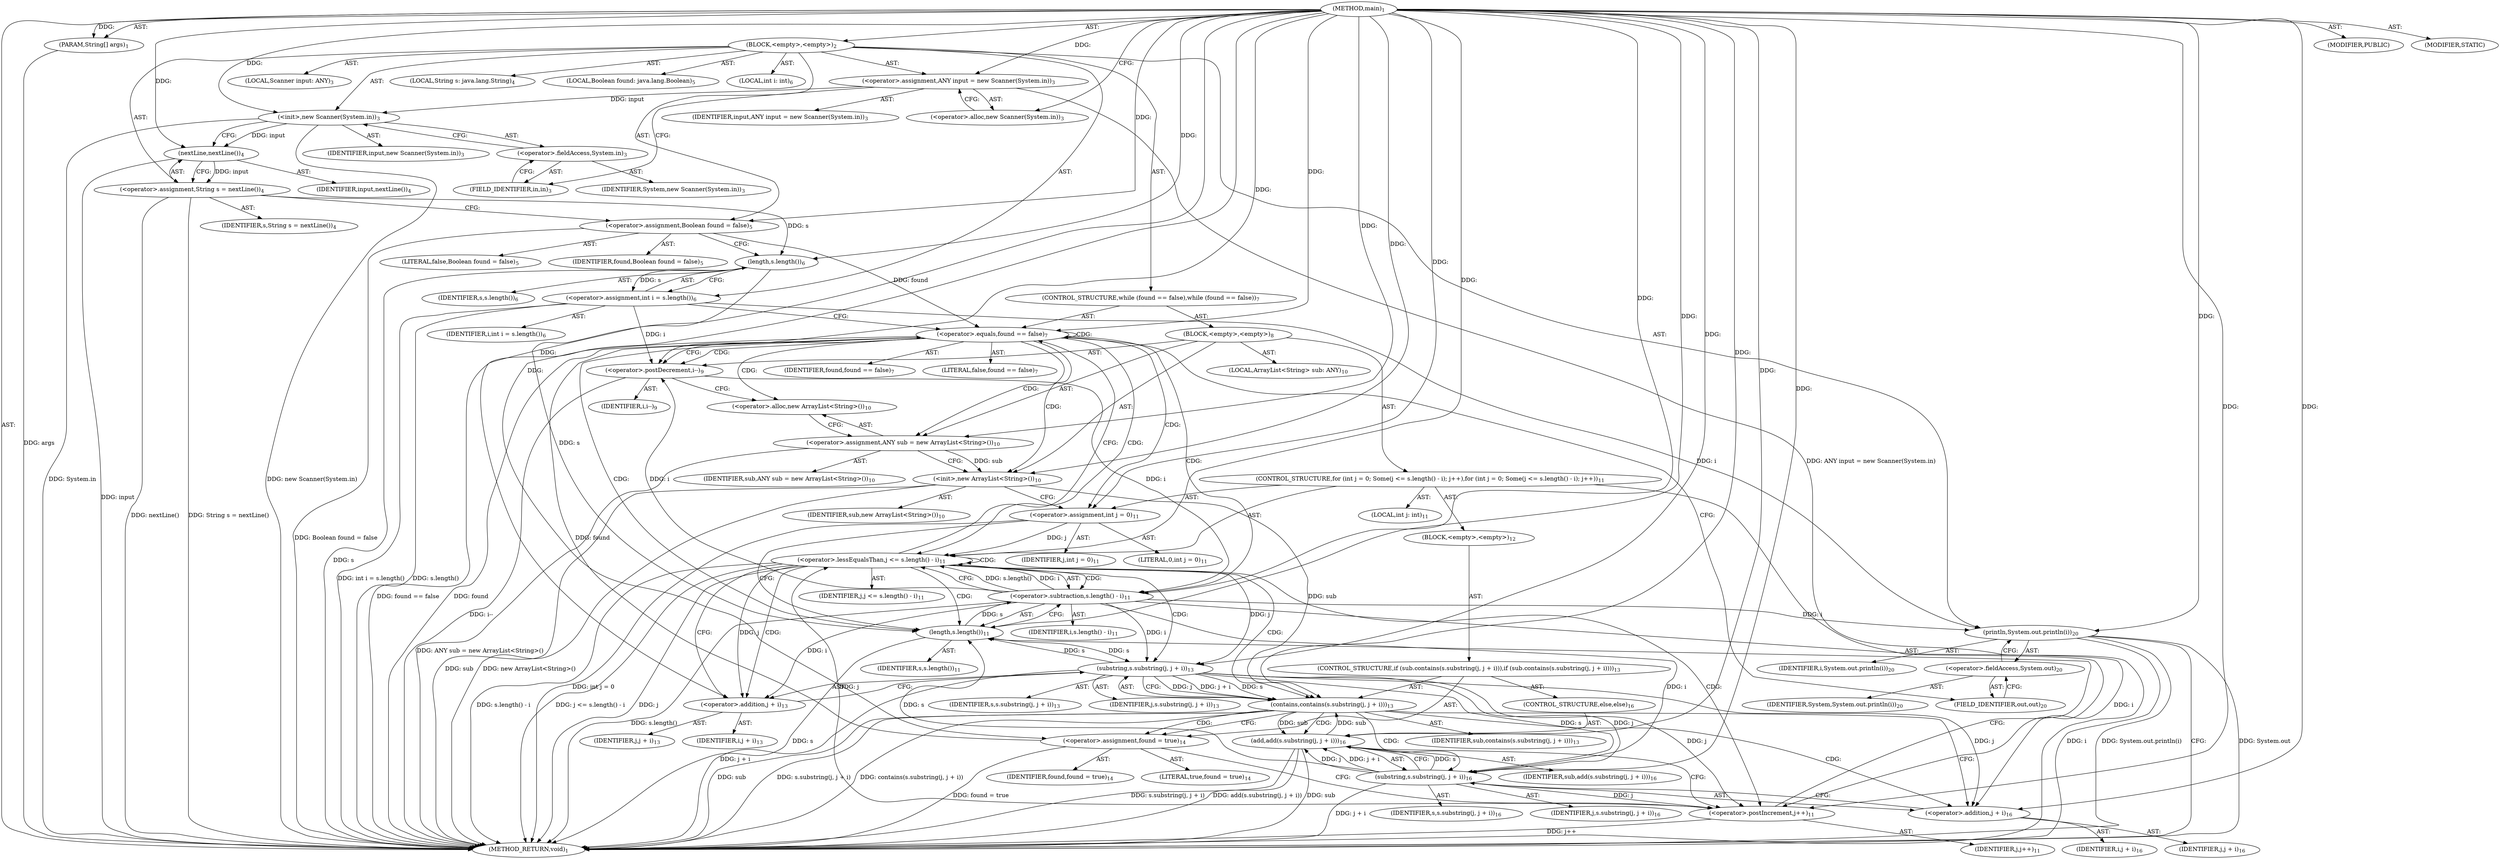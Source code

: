 digraph "main" {  
"21" [label = <(METHOD,main)<SUB>1</SUB>> ]
"22" [label = <(PARAM,String[] args)<SUB>1</SUB>> ]
"23" [label = <(BLOCK,&lt;empty&gt;,&lt;empty&gt;)<SUB>2</SUB>> ]
"4" [label = <(LOCAL,Scanner input: ANY)<SUB>3</SUB>> ]
"24" [label = <(&lt;operator&gt;.assignment,ANY input = new Scanner(System.in))<SUB>3</SUB>> ]
"25" [label = <(IDENTIFIER,input,ANY input = new Scanner(System.in))<SUB>3</SUB>> ]
"26" [label = <(&lt;operator&gt;.alloc,new Scanner(System.in))<SUB>3</SUB>> ]
"27" [label = <(&lt;init&gt;,new Scanner(System.in))<SUB>3</SUB>> ]
"3" [label = <(IDENTIFIER,input,new Scanner(System.in))<SUB>3</SUB>> ]
"28" [label = <(&lt;operator&gt;.fieldAccess,System.in)<SUB>3</SUB>> ]
"29" [label = <(IDENTIFIER,System,new Scanner(System.in))<SUB>3</SUB>> ]
"30" [label = <(FIELD_IDENTIFIER,in,in)<SUB>3</SUB>> ]
"31" [label = <(LOCAL,String s: java.lang.String)<SUB>4</SUB>> ]
"32" [label = <(&lt;operator&gt;.assignment,String s = nextLine())<SUB>4</SUB>> ]
"33" [label = <(IDENTIFIER,s,String s = nextLine())<SUB>4</SUB>> ]
"34" [label = <(nextLine,nextLine())<SUB>4</SUB>> ]
"35" [label = <(IDENTIFIER,input,nextLine())<SUB>4</SUB>> ]
"36" [label = <(LOCAL,Boolean found: java.lang.Boolean)<SUB>5</SUB>> ]
"37" [label = <(&lt;operator&gt;.assignment,Boolean found = false)<SUB>5</SUB>> ]
"38" [label = <(IDENTIFIER,found,Boolean found = false)<SUB>5</SUB>> ]
"39" [label = <(LITERAL,false,Boolean found = false)<SUB>5</SUB>> ]
"40" [label = <(LOCAL,int i: int)<SUB>6</SUB>> ]
"41" [label = <(&lt;operator&gt;.assignment,int i = s.length())<SUB>6</SUB>> ]
"42" [label = <(IDENTIFIER,i,int i = s.length())<SUB>6</SUB>> ]
"43" [label = <(length,s.length())<SUB>6</SUB>> ]
"44" [label = <(IDENTIFIER,s,s.length())<SUB>6</SUB>> ]
"45" [label = <(CONTROL_STRUCTURE,while (found == false),while (found == false))<SUB>7</SUB>> ]
"46" [label = <(&lt;operator&gt;.equals,found == false)<SUB>7</SUB>> ]
"47" [label = <(IDENTIFIER,found,found == false)<SUB>7</SUB>> ]
"48" [label = <(LITERAL,false,found == false)<SUB>7</SUB>> ]
"49" [label = <(BLOCK,&lt;empty&gt;,&lt;empty&gt;)<SUB>8</SUB>> ]
"50" [label = <(&lt;operator&gt;.postDecrement,i--)<SUB>9</SUB>> ]
"51" [label = <(IDENTIFIER,i,i--)<SUB>9</SUB>> ]
"6" [label = <(LOCAL,ArrayList&lt;String&gt; sub: ANY)<SUB>10</SUB>> ]
"52" [label = <(&lt;operator&gt;.assignment,ANY sub = new ArrayList&lt;String&gt;())<SUB>10</SUB>> ]
"53" [label = <(IDENTIFIER,sub,ANY sub = new ArrayList&lt;String&gt;())<SUB>10</SUB>> ]
"54" [label = <(&lt;operator&gt;.alloc,new ArrayList&lt;String&gt;())<SUB>10</SUB>> ]
"55" [label = <(&lt;init&gt;,new ArrayList&lt;String&gt;())<SUB>10</SUB>> ]
"5" [label = <(IDENTIFIER,sub,new ArrayList&lt;String&gt;())<SUB>10</SUB>> ]
"56" [label = <(CONTROL_STRUCTURE,for (int j = 0; Some(j &lt;= s.length() - i); j++),for (int j = 0; Some(j &lt;= s.length() - i); j++))<SUB>11</SUB>> ]
"57" [label = <(LOCAL,int j: int)<SUB>11</SUB>> ]
"58" [label = <(&lt;operator&gt;.assignment,int j = 0)<SUB>11</SUB>> ]
"59" [label = <(IDENTIFIER,j,int j = 0)<SUB>11</SUB>> ]
"60" [label = <(LITERAL,0,int j = 0)<SUB>11</SUB>> ]
"61" [label = <(&lt;operator&gt;.lessEqualsThan,j &lt;= s.length() - i)<SUB>11</SUB>> ]
"62" [label = <(IDENTIFIER,j,j &lt;= s.length() - i)<SUB>11</SUB>> ]
"63" [label = <(&lt;operator&gt;.subtraction,s.length() - i)<SUB>11</SUB>> ]
"64" [label = <(length,s.length())<SUB>11</SUB>> ]
"65" [label = <(IDENTIFIER,s,s.length())<SUB>11</SUB>> ]
"66" [label = <(IDENTIFIER,i,s.length() - i)<SUB>11</SUB>> ]
"67" [label = <(&lt;operator&gt;.postIncrement,j++)<SUB>11</SUB>> ]
"68" [label = <(IDENTIFIER,j,j++)<SUB>11</SUB>> ]
"69" [label = <(BLOCK,&lt;empty&gt;,&lt;empty&gt;)<SUB>12</SUB>> ]
"70" [label = <(CONTROL_STRUCTURE,if (sub.contains(s.substring(j, j + i))),if (sub.contains(s.substring(j, j + i))))<SUB>13</SUB>> ]
"71" [label = <(contains,contains(s.substring(j, j + i)))<SUB>13</SUB>> ]
"72" [label = <(IDENTIFIER,sub,contains(s.substring(j, j + i)))<SUB>13</SUB>> ]
"73" [label = <(substring,s.substring(j, j + i))<SUB>13</SUB>> ]
"74" [label = <(IDENTIFIER,s,s.substring(j, j + i))<SUB>13</SUB>> ]
"75" [label = <(IDENTIFIER,j,s.substring(j, j + i))<SUB>13</SUB>> ]
"76" [label = <(&lt;operator&gt;.addition,j + i)<SUB>13</SUB>> ]
"77" [label = <(IDENTIFIER,j,j + i)<SUB>13</SUB>> ]
"78" [label = <(IDENTIFIER,i,j + i)<SUB>13</SUB>> ]
"79" [label = <(&lt;operator&gt;.assignment,found = true)<SUB>14</SUB>> ]
"80" [label = <(IDENTIFIER,found,found = true)<SUB>14</SUB>> ]
"81" [label = <(LITERAL,true,found = true)<SUB>14</SUB>> ]
"82" [label = <(CONTROL_STRUCTURE,else,else)<SUB>16</SUB>> ]
"83" [label = <(add,add(s.substring(j, j + i)))<SUB>16</SUB>> ]
"84" [label = <(IDENTIFIER,sub,add(s.substring(j, j + i)))<SUB>16</SUB>> ]
"85" [label = <(substring,s.substring(j, j + i))<SUB>16</SUB>> ]
"86" [label = <(IDENTIFIER,s,s.substring(j, j + i))<SUB>16</SUB>> ]
"87" [label = <(IDENTIFIER,j,s.substring(j, j + i))<SUB>16</SUB>> ]
"88" [label = <(&lt;operator&gt;.addition,j + i)<SUB>16</SUB>> ]
"89" [label = <(IDENTIFIER,j,j + i)<SUB>16</SUB>> ]
"90" [label = <(IDENTIFIER,i,j + i)<SUB>16</SUB>> ]
"91" [label = <(println,System.out.println(i))<SUB>20</SUB>> ]
"92" [label = <(&lt;operator&gt;.fieldAccess,System.out)<SUB>20</SUB>> ]
"93" [label = <(IDENTIFIER,System,System.out.println(i))<SUB>20</SUB>> ]
"94" [label = <(FIELD_IDENTIFIER,out,out)<SUB>20</SUB>> ]
"95" [label = <(IDENTIFIER,i,System.out.println(i))<SUB>20</SUB>> ]
"96" [label = <(MODIFIER,PUBLIC)> ]
"97" [label = <(MODIFIER,STATIC)> ]
"98" [label = <(METHOD_RETURN,void)<SUB>1</SUB>> ]
  "21" -> "22"  [ label = "AST: "] 
  "21" -> "23"  [ label = "AST: "] 
  "21" -> "96"  [ label = "AST: "] 
  "21" -> "97"  [ label = "AST: "] 
  "21" -> "98"  [ label = "AST: "] 
  "23" -> "4"  [ label = "AST: "] 
  "23" -> "24"  [ label = "AST: "] 
  "23" -> "27"  [ label = "AST: "] 
  "23" -> "31"  [ label = "AST: "] 
  "23" -> "32"  [ label = "AST: "] 
  "23" -> "36"  [ label = "AST: "] 
  "23" -> "37"  [ label = "AST: "] 
  "23" -> "40"  [ label = "AST: "] 
  "23" -> "41"  [ label = "AST: "] 
  "23" -> "45"  [ label = "AST: "] 
  "23" -> "91"  [ label = "AST: "] 
  "24" -> "25"  [ label = "AST: "] 
  "24" -> "26"  [ label = "AST: "] 
  "27" -> "3"  [ label = "AST: "] 
  "27" -> "28"  [ label = "AST: "] 
  "28" -> "29"  [ label = "AST: "] 
  "28" -> "30"  [ label = "AST: "] 
  "32" -> "33"  [ label = "AST: "] 
  "32" -> "34"  [ label = "AST: "] 
  "34" -> "35"  [ label = "AST: "] 
  "37" -> "38"  [ label = "AST: "] 
  "37" -> "39"  [ label = "AST: "] 
  "41" -> "42"  [ label = "AST: "] 
  "41" -> "43"  [ label = "AST: "] 
  "43" -> "44"  [ label = "AST: "] 
  "45" -> "46"  [ label = "AST: "] 
  "45" -> "49"  [ label = "AST: "] 
  "46" -> "47"  [ label = "AST: "] 
  "46" -> "48"  [ label = "AST: "] 
  "49" -> "50"  [ label = "AST: "] 
  "49" -> "6"  [ label = "AST: "] 
  "49" -> "52"  [ label = "AST: "] 
  "49" -> "55"  [ label = "AST: "] 
  "49" -> "56"  [ label = "AST: "] 
  "50" -> "51"  [ label = "AST: "] 
  "52" -> "53"  [ label = "AST: "] 
  "52" -> "54"  [ label = "AST: "] 
  "55" -> "5"  [ label = "AST: "] 
  "56" -> "57"  [ label = "AST: "] 
  "56" -> "58"  [ label = "AST: "] 
  "56" -> "61"  [ label = "AST: "] 
  "56" -> "67"  [ label = "AST: "] 
  "56" -> "69"  [ label = "AST: "] 
  "58" -> "59"  [ label = "AST: "] 
  "58" -> "60"  [ label = "AST: "] 
  "61" -> "62"  [ label = "AST: "] 
  "61" -> "63"  [ label = "AST: "] 
  "63" -> "64"  [ label = "AST: "] 
  "63" -> "66"  [ label = "AST: "] 
  "64" -> "65"  [ label = "AST: "] 
  "67" -> "68"  [ label = "AST: "] 
  "69" -> "70"  [ label = "AST: "] 
  "70" -> "71"  [ label = "AST: "] 
  "70" -> "79"  [ label = "AST: "] 
  "70" -> "82"  [ label = "AST: "] 
  "71" -> "72"  [ label = "AST: "] 
  "71" -> "73"  [ label = "AST: "] 
  "73" -> "74"  [ label = "AST: "] 
  "73" -> "75"  [ label = "AST: "] 
  "73" -> "76"  [ label = "AST: "] 
  "76" -> "77"  [ label = "AST: "] 
  "76" -> "78"  [ label = "AST: "] 
  "79" -> "80"  [ label = "AST: "] 
  "79" -> "81"  [ label = "AST: "] 
  "82" -> "83"  [ label = "AST: "] 
  "83" -> "84"  [ label = "AST: "] 
  "83" -> "85"  [ label = "AST: "] 
  "85" -> "86"  [ label = "AST: "] 
  "85" -> "87"  [ label = "AST: "] 
  "85" -> "88"  [ label = "AST: "] 
  "88" -> "89"  [ label = "AST: "] 
  "88" -> "90"  [ label = "AST: "] 
  "91" -> "92"  [ label = "AST: "] 
  "91" -> "95"  [ label = "AST: "] 
  "92" -> "93"  [ label = "AST: "] 
  "92" -> "94"  [ label = "AST: "] 
  "24" -> "30"  [ label = "CFG: "] 
  "27" -> "34"  [ label = "CFG: "] 
  "32" -> "37"  [ label = "CFG: "] 
  "37" -> "43"  [ label = "CFG: "] 
  "41" -> "46"  [ label = "CFG: "] 
  "91" -> "98"  [ label = "CFG: "] 
  "26" -> "24"  [ label = "CFG: "] 
  "28" -> "27"  [ label = "CFG: "] 
  "34" -> "32"  [ label = "CFG: "] 
  "43" -> "41"  [ label = "CFG: "] 
  "46" -> "50"  [ label = "CFG: "] 
  "46" -> "94"  [ label = "CFG: "] 
  "92" -> "91"  [ label = "CFG: "] 
  "30" -> "28"  [ label = "CFG: "] 
  "50" -> "54"  [ label = "CFG: "] 
  "52" -> "55"  [ label = "CFG: "] 
  "55" -> "58"  [ label = "CFG: "] 
  "94" -> "92"  [ label = "CFG: "] 
  "54" -> "52"  [ label = "CFG: "] 
  "58" -> "64"  [ label = "CFG: "] 
  "61" -> "46"  [ label = "CFG: "] 
  "61" -> "76"  [ label = "CFG: "] 
  "67" -> "64"  [ label = "CFG: "] 
  "63" -> "61"  [ label = "CFG: "] 
  "64" -> "63"  [ label = "CFG: "] 
  "71" -> "79"  [ label = "CFG: "] 
  "71" -> "88"  [ label = "CFG: "] 
  "79" -> "67"  [ label = "CFG: "] 
  "73" -> "71"  [ label = "CFG: "] 
  "83" -> "67"  [ label = "CFG: "] 
  "76" -> "73"  [ label = "CFG: "] 
  "85" -> "83"  [ label = "CFG: "] 
  "88" -> "85"  [ label = "CFG: "] 
  "21" -> "26"  [ label = "CFG: "] 
  "22" -> "98"  [ label = "DDG: args"] 
  "24" -> "98"  [ label = "DDG: ANY input = new Scanner(System.in)"] 
  "27" -> "98"  [ label = "DDG: System.in"] 
  "27" -> "98"  [ label = "DDG: new Scanner(System.in)"] 
  "34" -> "98"  [ label = "DDG: input"] 
  "32" -> "98"  [ label = "DDG: nextLine()"] 
  "32" -> "98"  [ label = "DDG: String s = nextLine()"] 
  "37" -> "98"  [ label = "DDG: Boolean found = false"] 
  "43" -> "98"  [ label = "DDG: s"] 
  "41" -> "98"  [ label = "DDG: s.length()"] 
  "41" -> "98"  [ label = "DDG: int i = s.length()"] 
  "46" -> "98"  [ label = "DDG: found"] 
  "46" -> "98"  [ label = "DDG: found == false"] 
  "91" -> "98"  [ label = "DDG: System.out"] 
  "91" -> "98"  [ label = "DDG: i"] 
  "91" -> "98"  [ label = "DDG: System.out.println(i)"] 
  "50" -> "98"  [ label = "DDG: i--"] 
  "52" -> "98"  [ label = "DDG: ANY sub = new ArrayList&lt;String&gt;()"] 
  "55" -> "98"  [ label = "DDG: sub"] 
  "55" -> "98"  [ label = "DDG: new ArrayList&lt;String&gt;()"] 
  "58" -> "98"  [ label = "DDG: int j = 0"] 
  "61" -> "98"  [ label = "DDG: j"] 
  "64" -> "98"  [ label = "DDG: s"] 
  "63" -> "98"  [ label = "DDG: s.length()"] 
  "61" -> "98"  [ label = "DDG: s.length() - i"] 
  "61" -> "98"  [ label = "DDG: j &lt;= s.length() - i"] 
  "71" -> "98"  [ label = "DDG: sub"] 
  "73" -> "98"  [ label = "DDG: j + i"] 
  "71" -> "98"  [ label = "DDG: s.substring(j, j + i)"] 
  "71" -> "98"  [ label = "DDG: contains(s.substring(j, j + i))"] 
  "83" -> "98"  [ label = "DDG: sub"] 
  "85" -> "98"  [ label = "DDG: j + i"] 
  "83" -> "98"  [ label = "DDG: s.substring(j, j + i)"] 
  "83" -> "98"  [ label = "DDG: add(s.substring(j, j + i))"] 
  "79" -> "98"  [ label = "DDG: found = true"] 
  "67" -> "98"  [ label = "DDG: j++"] 
  "21" -> "22"  [ label = "DDG: "] 
  "21" -> "24"  [ label = "DDG: "] 
  "34" -> "32"  [ label = "DDG: input"] 
  "21" -> "37"  [ label = "DDG: "] 
  "43" -> "41"  [ label = "DDG: s"] 
  "24" -> "27"  [ label = "DDG: input"] 
  "21" -> "27"  [ label = "DDG: "] 
  "41" -> "91"  [ label = "DDG: i"] 
  "63" -> "91"  [ label = "DDG: i"] 
  "21" -> "91"  [ label = "DDG: "] 
  "27" -> "34"  [ label = "DDG: input"] 
  "21" -> "34"  [ label = "DDG: "] 
  "32" -> "43"  [ label = "DDG: s"] 
  "21" -> "43"  [ label = "DDG: "] 
  "37" -> "46"  [ label = "DDG: found"] 
  "79" -> "46"  [ label = "DDG: found"] 
  "21" -> "46"  [ label = "DDG: "] 
  "21" -> "52"  [ label = "DDG: "] 
  "41" -> "50"  [ label = "DDG: i"] 
  "63" -> "50"  [ label = "DDG: i"] 
  "21" -> "50"  [ label = "DDG: "] 
  "52" -> "55"  [ label = "DDG: sub"] 
  "21" -> "55"  [ label = "DDG: "] 
  "21" -> "58"  [ label = "DDG: "] 
  "58" -> "61"  [ label = "DDG: j"] 
  "67" -> "61"  [ label = "DDG: j"] 
  "21" -> "61"  [ label = "DDG: "] 
  "63" -> "61"  [ label = "DDG: s.length()"] 
  "63" -> "61"  [ label = "DDG: i"] 
  "73" -> "67"  [ label = "DDG: j"] 
  "85" -> "67"  [ label = "DDG: j"] 
  "21" -> "67"  [ label = "DDG: "] 
  "64" -> "63"  [ label = "DDG: s"] 
  "50" -> "63"  [ label = "DDG: i"] 
  "21" -> "63"  [ label = "DDG: "] 
  "21" -> "79"  [ label = "DDG: "] 
  "43" -> "64"  [ label = "DDG: s"] 
  "73" -> "64"  [ label = "DDG: s"] 
  "85" -> "64"  [ label = "DDG: s"] 
  "21" -> "64"  [ label = "DDG: "] 
  "55" -> "71"  [ label = "DDG: sub"] 
  "83" -> "71"  [ label = "DDG: sub"] 
  "21" -> "71"  [ label = "DDG: "] 
  "73" -> "71"  [ label = "DDG: s"] 
  "73" -> "71"  [ label = "DDG: j"] 
  "73" -> "71"  [ label = "DDG: j + i"] 
  "64" -> "73"  [ label = "DDG: s"] 
  "21" -> "73"  [ label = "DDG: "] 
  "61" -> "73"  [ label = "DDG: j"] 
  "63" -> "73"  [ label = "DDG: i"] 
  "71" -> "83"  [ label = "DDG: sub"] 
  "21" -> "83"  [ label = "DDG: "] 
  "85" -> "83"  [ label = "DDG: s"] 
  "85" -> "83"  [ label = "DDG: j"] 
  "85" -> "83"  [ label = "DDG: j + i"] 
  "61" -> "76"  [ label = "DDG: j"] 
  "21" -> "76"  [ label = "DDG: "] 
  "63" -> "76"  [ label = "DDG: i"] 
  "73" -> "85"  [ label = "DDG: s"] 
  "21" -> "85"  [ label = "DDG: "] 
  "73" -> "85"  [ label = "DDG: j"] 
  "63" -> "85"  [ label = "DDG: i"] 
  "73" -> "88"  [ label = "DDG: j"] 
  "21" -> "88"  [ label = "DDG: "] 
  "63" -> "88"  [ label = "DDG: i"] 
  "46" -> "58"  [ label = "CDG: "] 
  "46" -> "61"  [ label = "CDG: "] 
  "46" -> "64"  [ label = "CDG: "] 
  "46" -> "52"  [ label = "CDG: "] 
  "46" -> "46"  [ label = "CDG: "] 
  "46" -> "63"  [ label = "CDG: "] 
  "46" -> "50"  [ label = "CDG: "] 
  "46" -> "55"  [ label = "CDG: "] 
  "46" -> "54"  [ label = "CDG: "] 
  "61" -> "73"  [ label = "CDG: "] 
  "61" -> "61"  [ label = "CDG: "] 
  "61" -> "64"  [ label = "CDG: "] 
  "61" -> "71"  [ label = "CDG: "] 
  "61" -> "67"  [ label = "CDG: "] 
  "61" -> "63"  [ label = "CDG: "] 
  "61" -> "76"  [ label = "CDG: "] 
  "71" -> "83"  [ label = "CDG: "] 
  "71" -> "85"  [ label = "CDG: "] 
  "71" -> "88"  [ label = "CDG: "] 
  "71" -> "79"  [ label = "CDG: "] 
}
